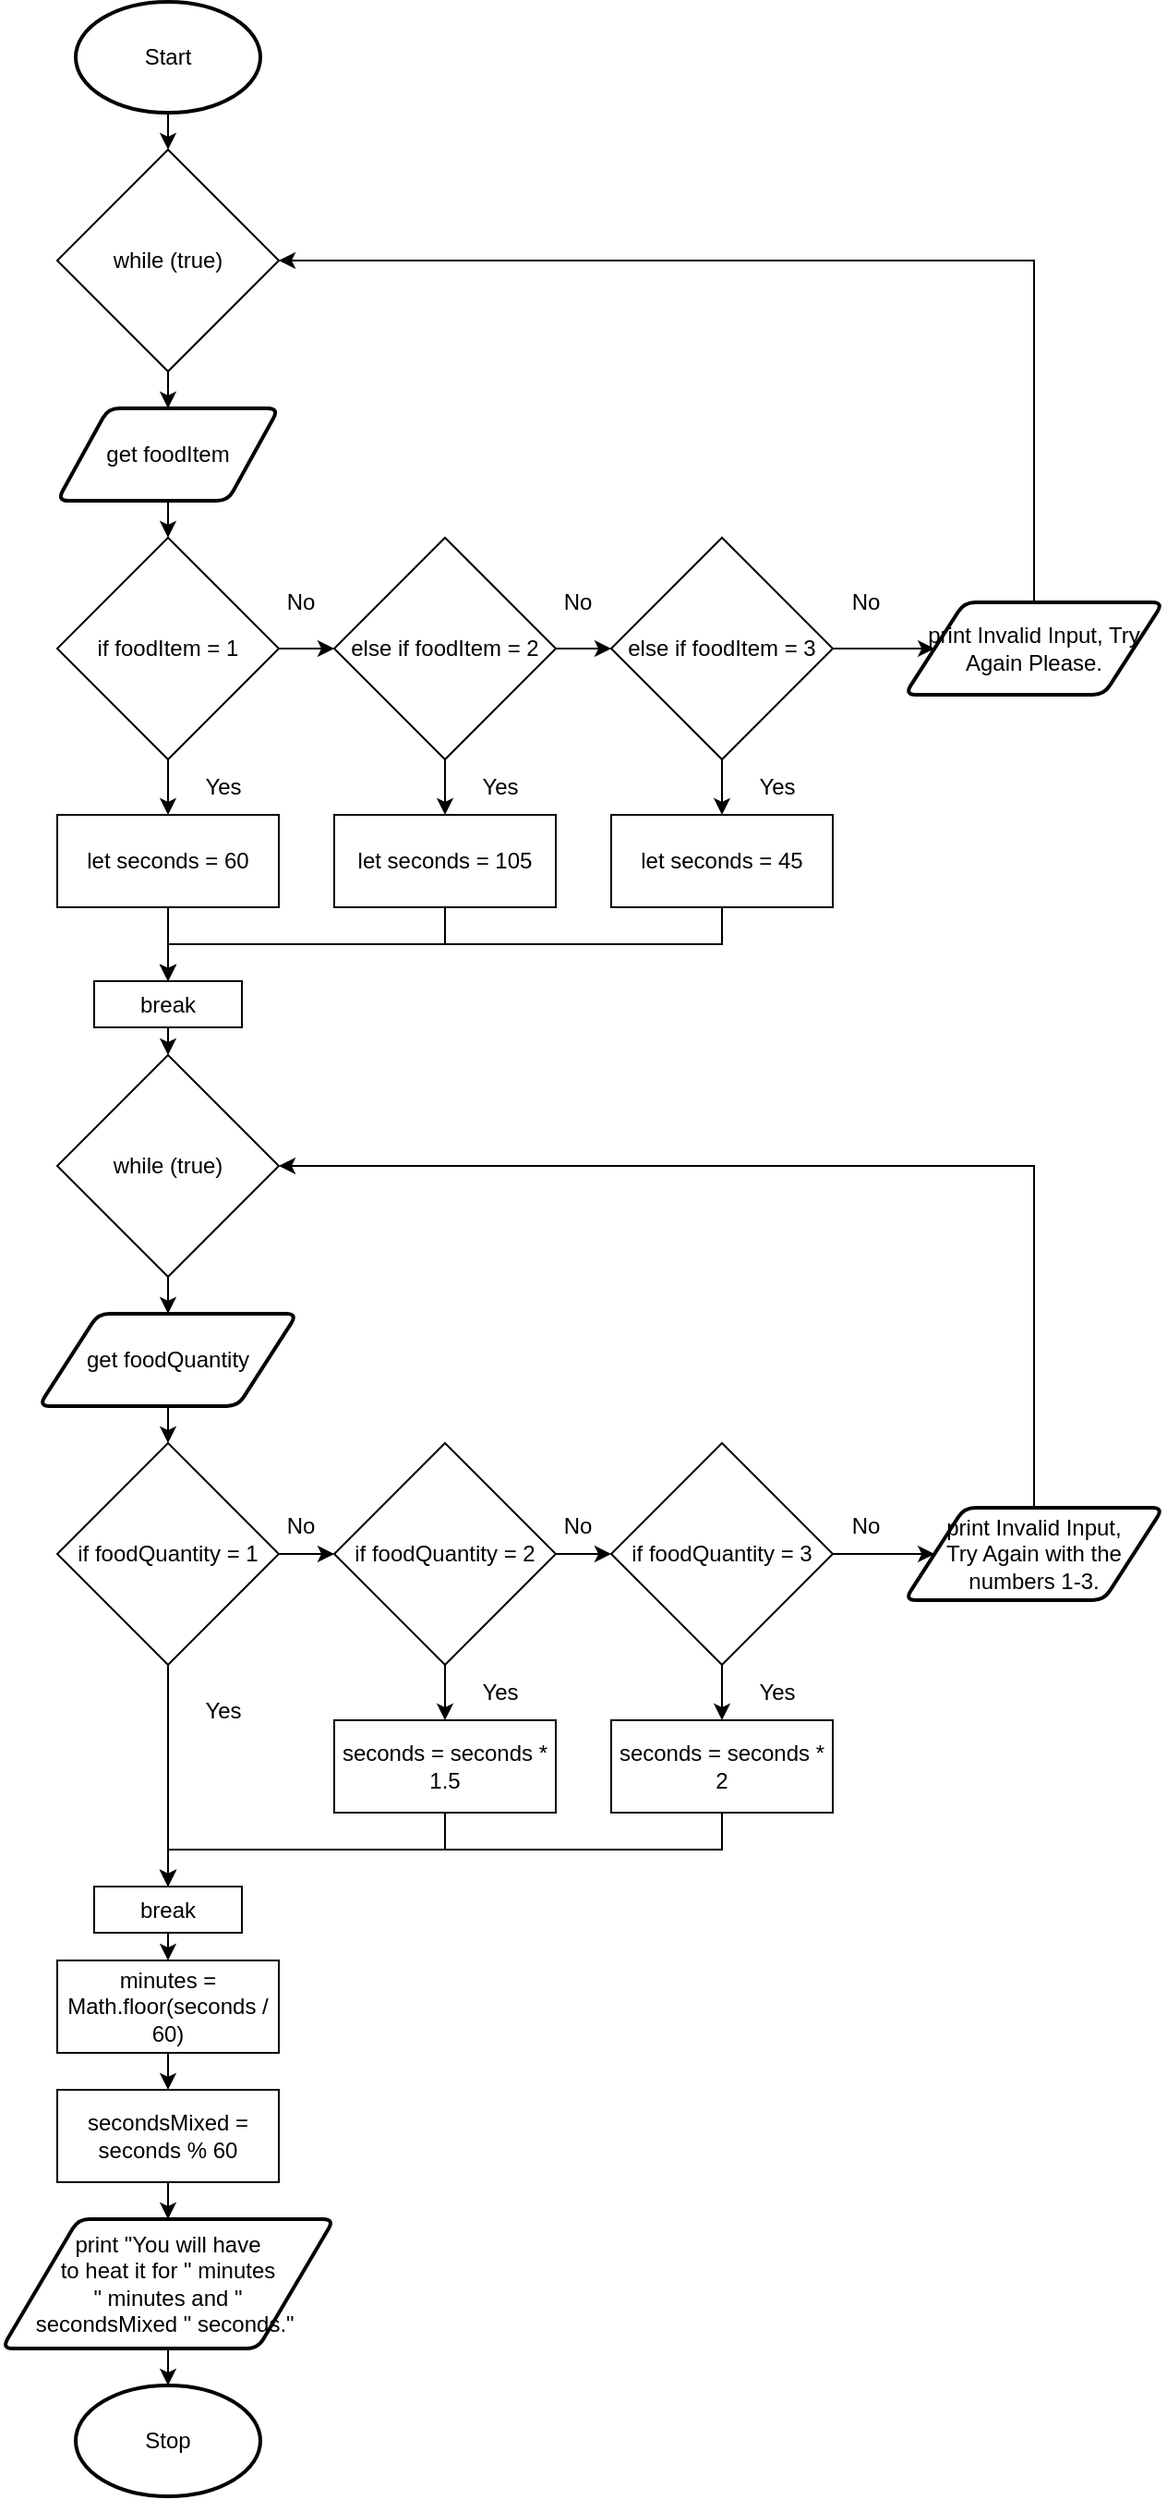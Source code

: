 <mxfile>
    <diagram id="q7JZCSy0gCoaakLFXjkL" name="Page-1">
        <mxGraphModel dx="766" dy="340" grid="1" gridSize="10" guides="1" tooltips="1" connect="1" arrows="1" fold="1" page="1" pageScale="1" pageWidth="827" pageHeight="1169" math="0" shadow="0">
            <root>
                <mxCell id="0"/>
                <mxCell id="1" parent="0"/>
                <mxCell id="86" style="edgeStyle=none;html=1;exitX=0.5;exitY=1;exitDx=0;exitDy=0;exitPerimeter=0;entryX=0.5;entryY=0;entryDx=0;entryDy=0;" edge="1" parent="1" source="19" target="85">
                    <mxGeometry relative="1" as="geometry"/>
                </mxCell>
                <mxCell id="19" value="Start" style="strokeWidth=2;html=1;shape=mxgraph.flowchart.start_1;whiteSpace=wrap;" parent="1" vertex="1">
                    <mxGeometry x="80" y="10" width="100" height="60" as="geometry"/>
                </mxCell>
                <mxCell id="84" style="edgeStyle=none;html=1;exitX=0.5;exitY=1;exitDx=0;exitDy=0;entryX=0.5;entryY=0;entryDx=0;entryDy=0;" edge="1" parent="1" source="21" target="25">
                    <mxGeometry relative="1" as="geometry"/>
                </mxCell>
                <mxCell id="21" value="get foodItem" style="shape=parallelogram;html=1;strokeWidth=2;perimeter=parallelogramPerimeter;whiteSpace=wrap;rounded=1;arcSize=12;size=0.23;" parent="1" vertex="1">
                    <mxGeometry x="70" y="230" width="120" height="50" as="geometry"/>
                </mxCell>
                <mxCell id="22" value="Stop" style="strokeWidth=2;html=1;shape=mxgraph.flowchart.start_1;whiteSpace=wrap;" parent="1" vertex="1">
                    <mxGeometry x="80" y="1300" width="100" height="60" as="geometry"/>
                </mxCell>
                <mxCell id="52" style="edgeStyle=none;html=1;exitX=1;exitY=0.5;exitDx=0;exitDy=0;entryX=0;entryY=0.5;entryDx=0;entryDy=0;" parent="1" source="25" target="51" edge="1">
                    <mxGeometry relative="1" as="geometry"/>
                </mxCell>
                <mxCell id="63" style="edgeStyle=none;html=1;exitX=0.5;exitY=1;exitDx=0;exitDy=0;entryX=0.5;entryY=0;entryDx=0;entryDy=0;" parent="1" source="25" target="62" edge="1">
                    <mxGeometry relative="1" as="geometry"/>
                </mxCell>
                <mxCell id="25" value="if foodItem = 1" style="rhombus;whiteSpace=wrap;html=1;" parent="1" vertex="1">
                    <mxGeometry x="70" y="300" width="120" height="120" as="geometry"/>
                </mxCell>
                <mxCell id="26" value="Yes" style="text;html=1;strokeColor=none;fillColor=none;align=center;verticalAlign=middle;whiteSpace=wrap;rounded=0;" parent="1" vertex="1">
                    <mxGeometry x="140" y="420" width="40" height="30" as="geometry"/>
                </mxCell>
                <mxCell id="27" value="No" style="text;html=1;strokeColor=none;fillColor=none;align=center;verticalAlign=middle;whiteSpace=wrap;rounded=0;" parent="1" vertex="1">
                    <mxGeometry x="184" y="320" width="36" height="30" as="geometry"/>
                </mxCell>
                <mxCell id="102" style="edgeStyle=none;rounded=0;html=1;exitX=0.5;exitY=1;exitDx=0;exitDy=0;entryX=0.5;entryY=0;entryDx=0;entryDy=0;" edge="1" parent="1" source="46" target="72">
                    <mxGeometry relative="1" as="geometry"/>
                </mxCell>
                <mxCell id="46" value="get foodQuantity" style="shape=parallelogram;html=1;strokeWidth=2;perimeter=parallelogramPerimeter;whiteSpace=wrap;rounded=1;arcSize=12;size=0.23;" parent="1" vertex="1">
                    <mxGeometry x="60" y="720" width="140" height="50" as="geometry"/>
                </mxCell>
                <mxCell id="54" style="edgeStyle=none;html=1;exitX=1;exitY=0.5;exitDx=0;exitDy=0;entryX=0;entryY=0.5;entryDx=0;entryDy=0;" parent="1" source="51" target="53" edge="1">
                    <mxGeometry relative="1" as="geometry"/>
                </mxCell>
                <mxCell id="51" value="else if foodItem = 2" style="rhombus;whiteSpace=wrap;html=1;" parent="1" vertex="1">
                    <mxGeometry x="220" y="300" width="120" height="120" as="geometry"/>
                </mxCell>
                <mxCell id="93" style="edgeStyle=none;html=1;exitX=1;exitY=0.5;exitDx=0;exitDy=0;entryX=0;entryY=0.5;entryDx=0;entryDy=0;" edge="1" parent="1" source="53" target="55">
                    <mxGeometry relative="1" as="geometry">
                        <mxPoint x="520" y="420" as="targetPoint"/>
                    </mxGeometry>
                </mxCell>
                <mxCell id="53" value="else if foodItem = 3" style="rhombus;whiteSpace=wrap;html=1;" parent="1" vertex="1">
                    <mxGeometry x="370" y="300" width="120" height="120" as="geometry"/>
                </mxCell>
                <mxCell id="94" style="edgeStyle=none;html=1;exitX=0.5;exitY=0;exitDx=0;exitDy=0;entryX=1;entryY=0.5;entryDx=0;entryDy=0;rounded=0;" edge="1" parent="1" source="55" target="85">
                    <mxGeometry relative="1" as="geometry">
                        <Array as="points">
                            <mxPoint x="599" y="150"/>
                        </Array>
                    </mxGeometry>
                </mxCell>
                <mxCell id="55" value="print Invalid Input, Try Again Please." style="shape=parallelogram;html=1;strokeWidth=2;perimeter=parallelogramPerimeter;whiteSpace=wrap;rounded=1;arcSize=12;size=0.23;" parent="1" vertex="1">
                    <mxGeometry x="529" y="335" width="140" height="50" as="geometry"/>
                </mxCell>
                <mxCell id="57" value="No" style="text;html=1;strokeColor=none;fillColor=none;align=center;verticalAlign=middle;whiteSpace=wrap;rounded=0;" parent="1" vertex="1">
                    <mxGeometry x="334" y="320" width="36" height="30" as="geometry"/>
                </mxCell>
                <mxCell id="60" value="No" style="text;html=1;strokeColor=none;fillColor=none;align=center;verticalAlign=middle;whiteSpace=wrap;rounded=0;" parent="1" vertex="1">
                    <mxGeometry x="490" y="320" width="36" height="30" as="geometry"/>
                </mxCell>
                <mxCell id="96" style="edgeStyle=none;rounded=0;html=1;exitX=0.5;exitY=1;exitDx=0;exitDy=0;entryX=0.5;entryY=0;entryDx=0;entryDy=0;" edge="1" parent="1" source="62" target="95">
                    <mxGeometry relative="1" as="geometry"/>
                </mxCell>
                <mxCell id="62" value="let seconds = 60" style="rounded=0;whiteSpace=wrap;html=1;" parent="1" vertex="1">
                    <mxGeometry x="70" y="450" width="120" height="50" as="geometry"/>
                </mxCell>
                <mxCell id="64" style="edgeStyle=none;html=1;exitX=0.5;exitY=1;exitDx=0;exitDy=0;entryX=0.5;entryY=0;entryDx=0;entryDy=0;" parent="1" target="66" edge="1">
                    <mxGeometry relative="1" as="geometry">
                        <mxPoint x="280" y="420" as="sourcePoint"/>
                    </mxGeometry>
                </mxCell>
                <mxCell id="65" value="Yes" style="text;html=1;strokeColor=none;fillColor=none;align=center;verticalAlign=middle;whiteSpace=wrap;rounded=0;" parent="1" vertex="1">
                    <mxGeometry x="290" y="420" width="40" height="30" as="geometry"/>
                </mxCell>
                <mxCell id="97" style="edgeStyle=none;rounded=0;html=1;exitX=0.5;exitY=1;exitDx=0;exitDy=0;entryX=0.5;entryY=0;entryDx=0;entryDy=0;" edge="1" parent="1" source="66" target="95">
                    <mxGeometry relative="1" as="geometry">
                        <Array as="points">
                            <mxPoint x="280" y="520"/>
                            <mxPoint x="130" y="520"/>
                        </Array>
                    </mxGeometry>
                </mxCell>
                <mxCell id="66" value="let seconds = 105" style="rounded=0;whiteSpace=wrap;html=1;" parent="1" vertex="1">
                    <mxGeometry x="220" y="450" width="120" height="50" as="geometry"/>
                </mxCell>
                <mxCell id="67" style="edgeStyle=none;html=1;exitX=0.5;exitY=1;exitDx=0;exitDy=0;entryX=0.5;entryY=0;entryDx=0;entryDy=0;" parent="1" target="69" edge="1">
                    <mxGeometry relative="1" as="geometry">
                        <mxPoint x="430" y="420" as="sourcePoint"/>
                    </mxGeometry>
                </mxCell>
                <mxCell id="70" value="" style="edgeStyle=none;html=1;" parent="1" source="68" target="69" edge="1">
                    <mxGeometry relative="1" as="geometry"/>
                </mxCell>
                <mxCell id="68" value="Yes" style="text;html=1;strokeColor=none;fillColor=none;align=center;verticalAlign=middle;whiteSpace=wrap;rounded=0;" parent="1" vertex="1">
                    <mxGeometry x="440" y="420" width="40" height="30" as="geometry"/>
                </mxCell>
                <mxCell id="98" style="edgeStyle=none;rounded=0;html=1;exitX=0.5;exitY=1;exitDx=0;exitDy=0;entryX=0.5;entryY=0;entryDx=0;entryDy=0;" edge="1" parent="1" source="69" target="95">
                    <mxGeometry relative="1" as="geometry">
                        <Array as="points">
                            <mxPoint x="430" y="520"/>
                            <mxPoint x="130" y="520"/>
                        </Array>
                    </mxGeometry>
                </mxCell>
                <mxCell id="69" value="let seconds = 45" style="rounded=0;whiteSpace=wrap;html=1;" parent="1" vertex="1">
                    <mxGeometry x="370" y="450" width="120" height="50" as="geometry"/>
                </mxCell>
                <mxCell id="80" style="edgeStyle=none;html=1;exitX=1;exitY=0.5;exitDx=0;exitDy=0;entryX=0;entryY=0.5;entryDx=0;entryDy=0;" edge="1" parent="1" source="72" target="73">
                    <mxGeometry relative="1" as="geometry"/>
                </mxCell>
                <mxCell id="117" style="edgeStyle=none;rounded=0;html=1;exitX=0.5;exitY=1;exitDx=0;exitDy=0;entryX=0.5;entryY=0;entryDx=0;entryDy=0;" edge="1" parent="1" source="72" target="116">
                    <mxGeometry relative="1" as="geometry"/>
                </mxCell>
                <mxCell id="72" value="if foodQuantity = 1" style="rhombus;whiteSpace=wrap;html=1;" parent="1" vertex="1">
                    <mxGeometry x="70" y="790" width="120" height="120" as="geometry"/>
                </mxCell>
                <mxCell id="92" style="edgeStyle=none;html=1;exitX=1;exitY=0.5;exitDx=0;exitDy=0;entryX=0;entryY=0.5;entryDx=0;entryDy=0;" edge="1" parent="1" source="73" target="74">
                    <mxGeometry relative="1" as="geometry"/>
                </mxCell>
                <mxCell id="119" style="edgeStyle=none;rounded=0;html=1;exitX=0.5;exitY=1;exitDx=0;exitDy=0;entryX=0.5;entryY=0;entryDx=0;entryDy=0;" edge="1" parent="1" source="73" target="110">
                    <mxGeometry relative="1" as="geometry"/>
                </mxCell>
                <mxCell id="73" value="if foodQuantity = 2" style="rhombus;whiteSpace=wrap;html=1;" parent="1" vertex="1">
                    <mxGeometry x="220" y="790" width="120" height="120" as="geometry"/>
                </mxCell>
                <mxCell id="82" style="edgeStyle=none;html=1;exitX=1;exitY=0.5;exitDx=0;exitDy=0;entryX=0;entryY=0.5;entryDx=0;entryDy=0;" edge="1" parent="1" source="74" target="103">
                    <mxGeometry relative="1" as="geometry">
                        <mxPoint x="656.1" y="849" as="targetPoint"/>
                    </mxGeometry>
                </mxCell>
                <mxCell id="118" style="edgeStyle=none;rounded=0;html=1;exitX=0.5;exitY=1;exitDx=0;exitDy=0;entryX=0.5;entryY=0;entryDx=0;entryDy=0;" edge="1" parent="1" source="74" target="114">
                    <mxGeometry relative="1" as="geometry"/>
                </mxCell>
                <mxCell id="74" value="if foodQuantity = 3" style="rhombus;whiteSpace=wrap;html=1;" parent="1" vertex="1">
                    <mxGeometry x="370" y="790" width="120" height="120" as="geometry"/>
                </mxCell>
                <mxCell id="83" value="No" style="text;html=1;strokeColor=none;fillColor=none;align=center;verticalAlign=middle;whiteSpace=wrap;rounded=0;" vertex="1" parent="1">
                    <mxGeometry x="184" y="820" width="36" height="30" as="geometry"/>
                </mxCell>
                <mxCell id="87" style="edgeStyle=none;html=1;exitX=0.5;exitY=1;exitDx=0;exitDy=0;entryX=0.5;entryY=0;entryDx=0;entryDy=0;" edge="1" parent="1" source="85" target="21">
                    <mxGeometry relative="1" as="geometry"/>
                </mxCell>
                <mxCell id="85" value="while (true)" style="rhombus;whiteSpace=wrap;html=1;" vertex="1" parent="1">
                    <mxGeometry x="70" y="90" width="120" height="120" as="geometry"/>
                </mxCell>
                <mxCell id="88" value="No" style="text;html=1;strokeColor=none;fillColor=none;align=center;verticalAlign=middle;whiteSpace=wrap;rounded=0;" vertex="1" parent="1">
                    <mxGeometry x="334" y="820" width="36" height="30" as="geometry"/>
                </mxCell>
                <mxCell id="90" value="No" style="text;html=1;strokeColor=none;fillColor=none;align=center;verticalAlign=middle;whiteSpace=wrap;rounded=0;" vertex="1" parent="1">
                    <mxGeometry x="490" y="820" width="36" height="30" as="geometry"/>
                </mxCell>
                <mxCell id="100" style="edgeStyle=none;rounded=0;html=1;exitX=0.5;exitY=1;exitDx=0;exitDy=0;entryX=0.5;entryY=0;entryDx=0;entryDy=0;" edge="1" parent="1" source="95" target="99">
                    <mxGeometry relative="1" as="geometry"/>
                </mxCell>
                <mxCell id="95" value="break" style="rounded=0;whiteSpace=wrap;html=1;" vertex="1" parent="1">
                    <mxGeometry x="90" y="540" width="80" height="25" as="geometry"/>
                </mxCell>
                <mxCell id="101" style="edgeStyle=none;rounded=0;html=1;exitX=0.5;exitY=1;exitDx=0;exitDy=0;entryX=0.5;entryY=0;entryDx=0;entryDy=0;" edge="1" parent="1" source="99" target="46">
                    <mxGeometry relative="1" as="geometry"/>
                </mxCell>
                <mxCell id="99" value="while (true)" style="rhombus;whiteSpace=wrap;html=1;" vertex="1" parent="1">
                    <mxGeometry x="70" y="580" width="120" height="120" as="geometry"/>
                </mxCell>
                <mxCell id="104" style="edgeStyle=none;rounded=0;html=1;exitX=0.5;exitY=0;exitDx=0;exitDy=0;entryX=1;entryY=0.5;entryDx=0;entryDy=0;" edge="1" parent="1" source="103" target="99">
                    <mxGeometry relative="1" as="geometry">
                        <Array as="points">
                            <mxPoint x="599" y="640"/>
                        </Array>
                    </mxGeometry>
                </mxCell>
                <mxCell id="103" value="print Invalid Input, &lt;br&gt;Try Again with the numbers 1-3." style="shape=parallelogram;html=1;strokeWidth=2;perimeter=parallelogramPerimeter;whiteSpace=wrap;rounded=1;arcSize=12;size=0.23;" vertex="1" parent="1">
                    <mxGeometry x="529" y="825" width="140" height="50" as="geometry"/>
                </mxCell>
                <mxCell id="106" value="Yes" style="text;html=1;strokeColor=none;fillColor=none;align=center;verticalAlign=middle;whiteSpace=wrap;rounded=0;" vertex="1" parent="1">
                    <mxGeometry x="140" y="920" width="40" height="30" as="geometry"/>
                </mxCell>
                <mxCell id="109" value="Yes" style="text;html=1;strokeColor=none;fillColor=none;align=center;verticalAlign=middle;whiteSpace=wrap;rounded=0;" vertex="1" parent="1">
                    <mxGeometry x="290" y="910" width="40" height="30" as="geometry"/>
                </mxCell>
                <mxCell id="120" style="edgeStyle=none;rounded=0;html=1;exitX=0.5;exitY=1;exitDx=0;exitDy=0;entryX=0.5;entryY=0;entryDx=0;entryDy=0;" edge="1" parent="1" source="110" target="116">
                    <mxGeometry relative="1" as="geometry">
                        <Array as="points">
                            <mxPoint x="280" y="1010"/>
                            <mxPoint x="130" y="1010"/>
                        </Array>
                    </mxGeometry>
                </mxCell>
                <mxCell id="110" value="seconds = seconds * 1.5" style="rounded=0;whiteSpace=wrap;html=1;" vertex="1" parent="1">
                    <mxGeometry x="220" y="940" width="120" height="50" as="geometry"/>
                </mxCell>
                <mxCell id="113" value="Yes" style="text;html=1;strokeColor=none;fillColor=none;align=center;verticalAlign=middle;whiteSpace=wrap;rounded=0;" vertex="1" parent="1">
                    <mxGeometry x="440" y="910" width="40" height="30" as="geometry"/>
                </mxCell>
                <mxCell id="121" style="edgeStyle=none;rounded=0;html=1;exitX=0.5;exitY=1;exitDx=0;exitDy=0;entryX=0.5;entryY=0;entryDx=0;entryDy=0;" edge="1" parent="1" source="114" target="116">
                    <mxGeometry relative="1" as="geometry">
                        <Array as="points">
                            <mxPoint x="430" y="1010"/>
                            <mxPoint x="130" y="1010"/>
                        </Array>
                    </mxGeometry>
                </mxCell>
                <mxCell id="114" value="seconds = seconds * 2" style="rounded=0;whiteSpace=wrap;html=1;" vertex="1" parent="1">
                    <mxGeometry x="370" y="940" width="120" height="50" as="geometry"/>
                </mxCell>
                <mxCell id="123" style="edgeStyle=none;rounded=0;html=1;exitX=0.5;exitY=1;exitDx=0;exitDy=0;entryX=0.5;entryY=0;entryDx=0;entryDy=0;" edge="1" parent="1" source="116" target="122">
                    <mxGeometry relative="1" as="geometry"/>
                </mxCell>
                <mxCell id="116" value="break" style="rounded=0;whiteSpace=wrap;html=1;" vertex="1" parent="1">
                    <mxGeometry x="90" y="1030" width="80" height="25" as="geometry"/>
                </mxCell>
                <mxCell id="125" value="" style="edgeStyle=none;rounded=0;html=1;" edge="1" parent="1" source="122" target="124">
                    <mxGeometry relative="1" as="geometry"/>
                </mxCell>
                <mxCell id="122" value="minutes = Math.floor(seconds / 60)" style="rounded=0;whiteSpace=wrap;html=1;" vertex="1" parent="1">
                    <mxGeometry x="70" y="1070" width="120" height="50" as="geometry"/>
                </mxCell>
                <mxCell id="127" style="edgeStyle=none;rounded=0;html=1;exitX=0.5;exitY=1;exitDx=0;exitDy=0;entryX=0.5;entryY=0;entryDx=0;entryDy=0;" edge="1" parent="1" source="124" target="126">
                    <mxGeometry relative="1" as="geometry"/>
                </mxCell>
                <mxCell id="124" value="secondsMixed = seconds % 60" style="rounded=0;whiteSpace=wrap;html=1;" vertex="1" parent="1">
                    <mxGeometry x="70" y="1140" width="120" height="50" as="geometry"/>
                </mxCell>
                <mxCell id="128" style="edgeStyle=none;rounded=0;html=1;exitX=0.5;exitY=1;exitDx=0;exitDy=0;entryX=0.5;entryY=0;entryDx=0;entryDy=0;entryPerimeter=0;" edge="1" parent="1" source="126" target="22">
                    <mxGeometry relative="1" as="geometry"/>
                </mxCell>
                <mxCell id="126" value="print &quot;You will have &lt;br&gt;to heat it for &quot; minutes&lt;br&gt;&quot; minutes and &quot;&lt;br&gt;secondsMixed &quot; seconds.&quot;&amp;nbsp;" style="shape=parallelogram;html=1;strokeWidth=2;perimeter=parallelogramPerimeter;whiteSpace=wrap;rounded=1;arcSize=12;size=0.23;" vertex="1" parent="1">
                    <mxGeometry x="40" y="1210" width="180" height="70" as="geometry"/>
                </mxCell>
            </root>
        </mxGraphModel>
    </diagram>
</mxfile>